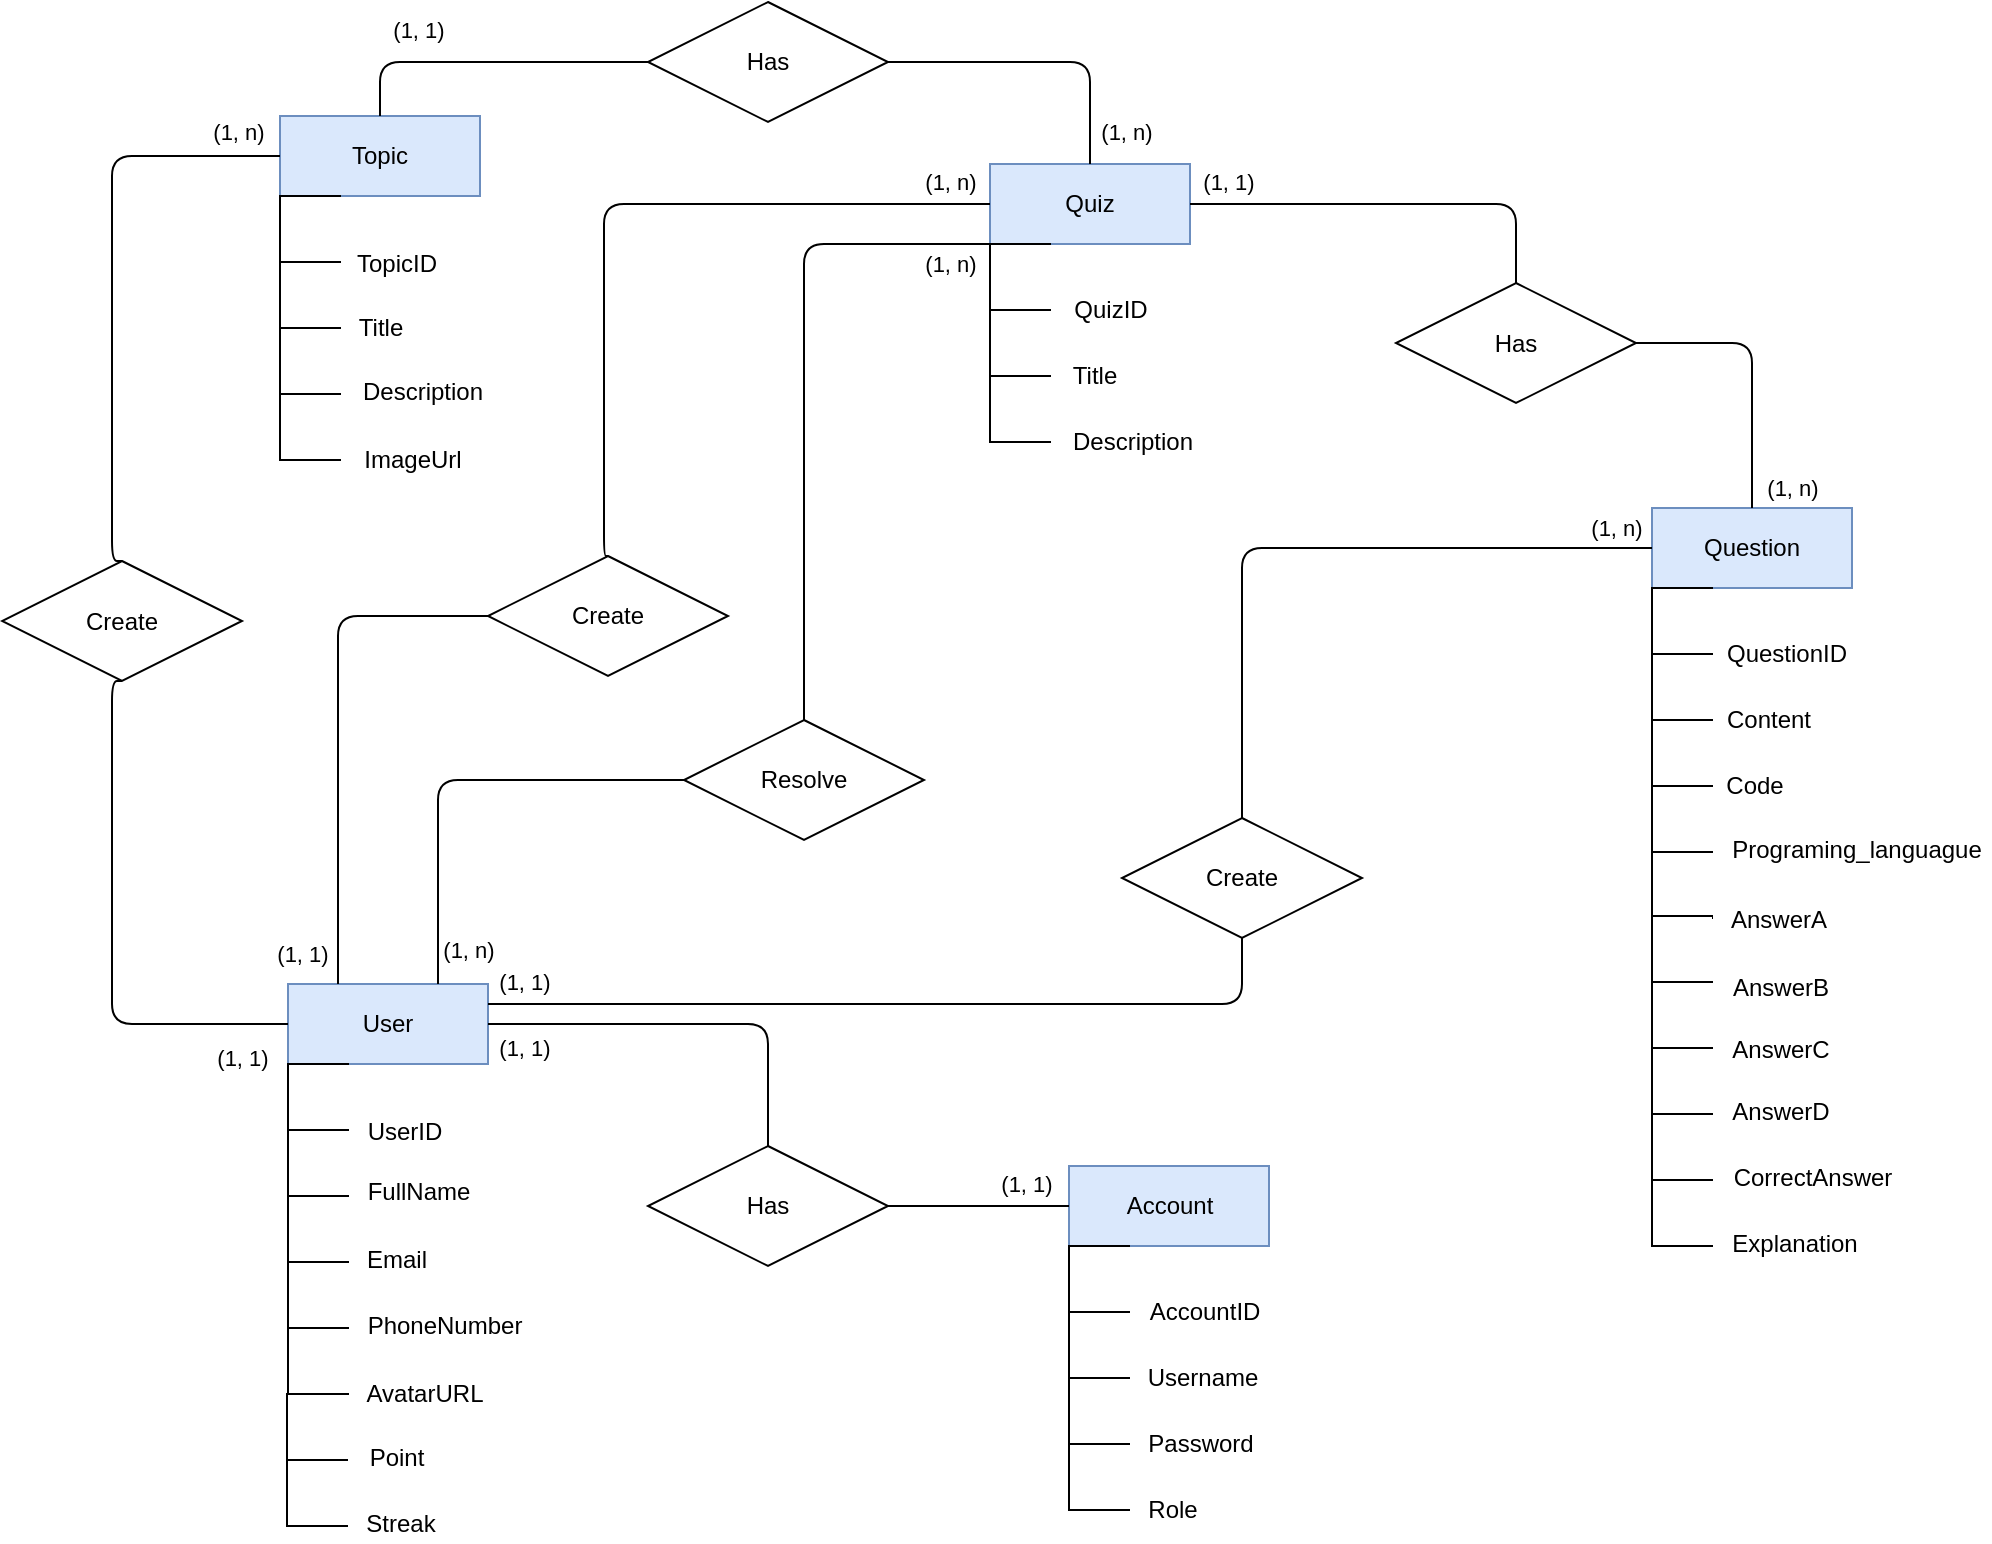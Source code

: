 <mxfile version="14.5.3" type="github">
  <diagram id="zS2Ke8lG-zN17uugovul" name="Page-1">
    <mxGraphModel dx="2226" dy="131" grid="0" gridSize="10" guides="1" tooltips="1" connect="1" arrows="1" fold="1" page="0" pageScale="1" pageWidth="827" pageHeight="1169" math="0" shadow="0">
      <root>
        <mxCell id="0" />
        <mxCell id="1" parent="0" />
        <mxCell id="2FXpOR_JV8casT9oI08A-56" value="Topic" style="whiteSpace=wrap;html=1;align=center;startSize=26;fillColor=#dae8fc;strokeColor=#6c8ebf;" vertex="1" parent="1">
          <mxGeometry x="72" y="947" width="100" height="40" as="geometry" />
        </mxCell>
        <mxCell id="2FXpOR_JV8casT9oI08A-57" value="" style="html=1;dashed=0;whitespace=wrap;shape=partialRectangle;right=0;startSize=26;fillColor=#ffffff;gradientColor=none;" vertex="1" parent="1">
          <mxGeometry x="72" y="987" width="30" height="33" as="geometry" />
        </mxCell>
        <mxCell id="2FXpOR_JV8casT9oI08A-58" value="TopicID" style="text;html=1;resizable=0;autosize=1;align=center;verticalAlign=middle;points=[];fillColor=none;strokeColor=none;startSize=26;fontSize=12;" vertex="1" parent="1">
          <mxGeometry x="105" y="1012" width="50" height="18" as="geometry" />
        </mxCell>
        <mxCell id="2FXpOR_JV8casT9oI08A-59" value="" style="html=1;dashed=0;whitespace=wrap;shape=partialRectangle;right=0;startSize=26;fillColor=#ffffff;gradientColor=none;" vertex="1" parent="1">
          <mxGeometry x="72" y="1020" width="30" height="33" as="geometry" />
        </mxCell>
        <mxCell id="2FXpOR_JV8casT9oI08A-60" value="Title" style="text;html=1;resizable=0;autosize=1;align=center;verticalAlign=middle;points=[];fillColor=none;strokeColor=none;startSize=26;fontSize=12;" vertex="1" parent="1">
          <mxGeometry x="106" y="1044" width="32" height="18" as="geometry" />
        </mxCell>
        <mxCell id="2FXpOR_JV8casT9oI08A-61" value="" style="html=1;dashed=0;whitespace=wrap;shape=partialRectangle;right=0;startSize=26;fillColor=#ffffff;gradientColor=none;" vertex="1" parent="1">
          <mxGeometry x="72" y="1053" width="30" height="33" as="geometry" />
        </mxCell>
        <mxCell id="2FXpOR_JV8casT9oI08A-62" value="Description" style="text;html=1;resizable=0;autosize=1;align=center;verticalAlign=middle;points=[];fillColor=none;strokeColor=none;startSize=26;fontSize=12;" vertex="1" parent="1">
          <mxGeometry x="108" y="1076" width="70" height="18" as="geometry" />
        </mxCell>
        <mxCell id="2FXpOR_JV8casT9oI08A-63" value="" style="html=1;dashed=0;whitespace=wrap;shape=partialRectangle;right=0;startSize=26;fillColor=#ffffff;gradientColor=none;" vertex="1" parent="1">
          <mxGeometry x="72" y="1086" width="30" height="33" as="geometry" />
        </mxCell>
        <mxCell id="2FXpOR_JV8casT9oI08A-64" value="ImageUrl" style="text;html=1;resizable=0;autosize=1;align=center;verticalAlign=middle;points=[];fillColor=none;strokeColor=none;startSize=26;fontSize=12;" vertex="1" parent="1">
          <mxGeometry x="108" y="1110" width="59" height="18" as="geometry" />
        </mxCell>
        <mxCell id="2FXpOR_JV8casT9oI08A-69" value="User" style="whiteSpace=wrap;html=1;align=center;startSize=26;fillColor=#dae8fc;strokeColor=#6c8ebf;" vertex="1" parent="1">
          <mxGeometry x="76" y="1381" width="100" height="40" as="geometry" />
        </mxCell>
        <mxCell id="2FXpOR_JV8casT9oI08A-70" value="" style="html=1;dashed=0;whitespace=wrap;shape=partialRectangle;right=0;startSize=26;fillColor=#ffffff;gradientColor=none;" vertex="1" parent="1">
          <mxGeometry x="76" y="1421" width="30" height="33" as="geometry" />
        </mxCell>
        <mxCell id="2FXpOR_JV8casT9oI08A-71" value="UserID" style="text;html=1;resizable=0;autosize=1;align=center;verticalAlign=middle;points=[];fillColor=none;strokeColor=none;startSize=26;fontSize=12;" vertex="1" parent="1">
          <mxGeometry x="110" y="1446" width="48" height="18" as="geometry" />
        </mxCell>
        <mxCell id="2FXpOR_JV8casT9oI08A-72" value="" style="html=1;dashed=0;whitespace=wrap;shape=partialRectangle;right=0;startSize=26;fillColor=#ffffff;gradientColor=none;" vertex="1" parent="1">
          <mxGeometry x="76" y="1454" width="30" height="33" as="geometry" />
        </mxCell>
        <mxCell id="2FXpOR_JV8casT9oI08A-73" value="FullName" style="text;html=1;resizable=0;autosize=1;align=center;verticalAlign=middle;points=[];fillColor=none;strokeColor=none;startSize=26;fontSize=12;" vertex="1" parent="1">
          <mxGeometry x="110" y="1476" width="61" height="18" as="geometry" />
        </mxCell>
        <mxCell id="2FXpOR_JV8casT9oI08A-74" value="" style="html=1;dashed=0;whitespace=wrap;shape=partialRectangle;right=0;startSize=26;fillColor=#ffffff;gradientColor=none;" vertex="1" parent="1">
          <mxGeometry x="76" y="1487" width="30" height="33" as="geometry" />
        </mxCell>
        <mxCell id="2FXpOR_JV8casT9oI08A-75" value="Email" style="text;html=1;resizable=0;autosize=1;align=center;verticalAlign=middle;points=[];fillColor=none;strokeColor=none;startSize=26;fontSize=12;" vertex="1" parent="1">
          <mxGeometry x="110" y="1510" width="40" height="18" as="geometry" />
        </mxCell>
        <mxCell id="2FXpOR_JV8casT9oI08A-76" value="" style="html=1;dashed=0;whitespace=wrap;shape=partialRectangle;right=0;startSize=26;fillColor=#ffffff;gradientColor=none;" vertex="1" parent="1">
          <mxGeometry x="76" y="1520" width="30" height="33" as="geometry" />
        </mxCell>
        <mxCell id="2FXpOR_JV8casT9oI08A-78" value="" style="html=1;dashed=0;whitespace=wrap;shape=partialRectangle;right=0;startSize=26;fillColor=#ffffff;gradientColor=none;" vertex="1" parent="1">
          <mxGeometry x="76" y="1553" width="30" height="33" as="geometry" />
        </mxCell>
        <mxCell id="2FXpOR_JV8casT9oI08A-79" value="PhoneNumber" style="text;html=1;resizable=0;autosize=1;align=center;verticalAlign=middle;points=[];fillColor=none;strokeColor=none;startSize=26;fontSize=12;" vertex="1" parent="1">
          <mxGeometry x="110" y="1543" width="88" height="18" as="geometry" />
        </mxCell>
        <mxCell id="2FXpOR_JV8casT9oI08A-81" value="AvatarURL" style="text;html=1;resizable=0;autosize=1;align=center;verticalAlign=middle;points=[];fillColor=none;strokeColor=none;startSize=26;fontSize=12;" vertex="1" parent="1">
          <mxGeometry x="110" y="1577" width="68" height="18" as="geometry" />
        </mxCell>
        <mxCell id="2FXpOR_JV8casT9oI08A-84" value="Account" style="whiteSpace=wrap;html=1;align=center;startSize=26;fillColor=#dae8fc;strokeColor=#6c8ebf;" vertex="1" parent="1">
          <mxGeometry x="466.5" y="1472" width="100" height="40" as="geometry" />
        </mxCell>
        <mxCell id="2FXpOR_JV8casT9oI08A-85" value="" style="html=1;dashed=0;whitespace=wrap;shape=partialRectangle;right=0;startSize=26;fillColor=#ffffff;gradientColor=none;" vertex="1" parent="1">
          <mxGeometry x="466.5" y="1512" width="30" height="33" as="geometry" />
        </mxCell>
        <mxCell id="2FXpOR_JV8casT9oI08A-86" value="AccountID" style="text;html=1;resizable=0;autosize=1;align=center;verticalAlign=middle;points=[];fillColor=none;strokeColor=none;startSize=26;fontSize=12;" vertex="1" parent="1">
          <mxGeometry x="501" y="1536" width="65" height="18" as="geometry" />
        </mxCell>
        <mxCell id="2FXpOR_JV8casT9oI08A-87" value="" style="html=1;dashed=0;whitespace=wrap;shape=partialRectangle;right=0;startSize=26;fillColor=#ffffff;gradientColor=none;" vertex="1" parent="1">
          <mxGeometry x="466.5" y="1545" width="30" height="33" as="geometry" />
        </mxCell>
        <mxCell id="2FXpOR_JV8casT9oI08A-88" value="Username" style="text;html=1;resizable=0;autosize=1;align=center;verticalAlign=middle;points=[];fillColor=none;strokeColor=none;startSize=26;fontSize=12;" vertex="1" parent="1">
          <mxGeometry x="500.5" y="1569" width="65" height="18" as="geometry" />
        </mxCell>
        <mxCell id="2FXpOR_JV8casT9oI08A-89" value="" style="html=1;dashed=0;whitespace=wrap;shape=partialRectangle;right=0;startSize=26;fillColor=#ffffff;gradientColor=none;" vertex="1" parent="1">
          <mxGeometry x="466.5" y="1578" width="30" height="33" as="geometry" />
        </mxCell>
        <mxCell id="2FXpOR_JV8casT9oI08A-90" value="Password" style="text;html=1;resizable=0;autosize=1;align=center;verticalAlign=middle;points=[];fillColor=none;strokeColor=none;startSize=26;fontSize=12;" vertex="1" parent="1">
          <mxGeometry x="500.5" y="1602" width="63" height="18" as="geometry" />
        </mxCell>
        <mxCell id="2FXpOR_JV8casT9oI08A-91" value="" style="html=1;dashed=0;whitespace=wrap;shape=partialRectangle;right=0;startSize=26;fillColor=#ffffff;gradientColor=none;" vertex="1" parent="1">
          <mxGeometry x="466.5" y="1611" width="30" height="33" as="geometry" />
        </mxCell>
        <mxCell id="2FXpOR_JV8casT9oI08A-93" value="Role" style="text;html=1;resizable=0;autosize=1;align=center;verticalAlign=middle;points=[];fillColor=none;strokeColor=none;startSize=26;fontSize=12;" vertex="1" parent="1">
          <mxGeometry x="500.5" y="1635" width="35" height="18" as="geometry" />
        </mxCell>
        <mxCell id="2FXpOR_JV8casT9oI08A-95" value="Quiz" style="whiteSpace=wrap;html=1;align=center;startSize=26;fillColor=#dae8fc;strokeColor=#6c8ebf;" vertex="1" parent="1">
          <mxGeometry x="427" y="971" width="100" height="40" as="geometry" />
        </mxCell>
        <mxCell id="2FXpOR_JV8casT9oI08A-96" value="" style="html=1;dashed=0;whitespace=wrap;shape=partialRectangle;right=0;startSize=26;fillColor=#ffffff;gradientColor=none;" vertex="1" parent="1">
          <mxGeometry x="427" y="1011" width="30" height="33" as="geometry" />
        </mxCell>
        <mxCell id="2FXpOR_JV8casT9oI08A-97" value="QuizID" style="text;html=1;resizable=0;autosize=1;align=center;verticalAlign=middle;points=[];fillColor=none;strokeColor=none;startSize=26;fontSize=12;" vertex="1" parent="1">
          <mxGeometry x="463" y="1035" width="47" height="18" as="geometry" />
        </mxCell>
        <mxCell id="2FXpOR_JV8casT9oI08A-98" value="" style="html=1;dashed=0;whitespace=wrap;shape=partialRectangle;right=0;startSize=26;fillColor=#ffffff;gradientColor=none;" vertex="1" parent="1">
          <mxGeometry x="427" y="1044" width="30" height="33" as="geometry" />
        </mxCell>
        <mxCell id="2FXpOR_JV8casT9oI08A-99" value="Title" style="text;html=1;resizable=0;autosize=1;align=center;verticalAlign=middle;points=[];fillColor=none;strokeColor=none;startSize=26;fontSize=12;" vertex="1" parent="1">
          <mxGeometry x="463" y="1068" width="32" height="18" as="geometry" />
        </mxCell>
        <mxCell id="2FXpOR_JV8casT9oI08A-100" value="" style="html=1;dashed=0;whitespace=wrap;shape=partialRectangle;right=0;startSize=26;fillColor=#ffffff;gradientColor=none;" vertex="1" parent="1">
          <mxGeometry x="427" y="1077" width="30" height="33" as="geometry" />
        </mxCell>
        <mxCell id="2FXpOR_JV8casT9oI08A-101" value="Description" style="text;html=1;resizable=0;autosize=1;align=center;verticalAlign=middle;points=[];fillColor=none;strokeColor=none;startSize=26;fontSize=12;" vertex="1" parent="1">
          <mxGeometry x="463" y="1101" width="70" height="18" as="geometry" />
        </mxCell>
        <mxCell id="2FXpOR_JV8casT9oI08A-104" value="Question" style="whiteSpace=wrap;html=1;align=center;startSize=26;fillColor=#dae8fc;strokeColor=#6c8ebf;" vertex="1" parent="1">
          <mxGeometry x="758" y="1143" width="100" height="40" as="geometry" />
        </mxCell>
        <mxCell id="2FXpOR_JV8casT9oI08A-105" value="" style="html=1;dashed=0;whitespace=wrap;shape=partialRectangle;right=0;startSize=26;fillColor=#ffffff;gradientColor=none;" vertex="1" parent="1">
          <mxGeometry x="758" y="1183" width="30" height="33" as="geometry" />
        </mxCell>
        <mxCell id="2FXpOR_JV8casT9oI08A-106" value="QuestionID" style="text;html=1;resizable=0;autosize=1;align=center;verticalAlign=middle;points=[];fillColor=none;strokeColor=none;startSize=26;fontSize=12;" vertex="1" parent="1">
          <mxGeometry x="790" y="1207" width="70" height="18" as="geometry" />
        </mxCell>
        <mxCell id="2FXpOR_JV8casT9oI08A-107" value="" style="html=1;dashed=0;whitespace=wrap;shape=partialRectangle;right=0;startSize=26;fillColor=#ffffff;gradientColor=none;" vertex="1" parent="1">
          <mxGeometry x="758" y="1216" width="30" height="33" as="geometry" />
        </mxCell>
        <mxCell id="2FXpOR_JV8casT9oI08A-108" value="Content" style="text;html=1;resizable=0;autosize=1;align=center;verticalAlign=middle;points=[];fillColor=none;strokeColor=none;startSize=26;fontSize=12;" vertex="1" parent="1">
          <mxGeometry x="790" y="1240" width="52" height="18" as="geometry" />
        </mxCell>
        <mxCell id="2FXpOR_JV8casT9oI08A-109" value="" style="html=1;dashed=0;whitespace=wrap;shape=partialRectangle;right=0;startSize=26;fillColor=#ffffff;gradientColor=none;" vertex="1" parent="1">
          <mxGeometry x="758" y="1249" width="30" height="33" as="geometry" />
        </mxCell>
        <mxCell id="2FXpOR_JV8casT9oI08A-110" value="Code" style="text;html=1;resizable=0;autosize=1;align=center;verticalAlign=middle;points=[];fillColor=none;strokeColor=none;startSize=26;fontSize=12;" vertex="1" parent="1">
          <mxGeometry x="789" y="1273" width="39" height="18" as="geometry" />
        </mxCell>
        <mxCell id="2FXpOR_JV8casT9oI08A-111" value="" style="html=1;dashed=0;whitespace=wrap;shape=partialRectangle;right=0;startSize=26;fillColor=#ffffff;gradientColor=none;" vertex="1" parent="1">
          <mxGeometry x="758" y="1282" width="30" height="33" as="geometry" />
        </mxCell>
        <mxCell id="2FXpOR_JV8casT9oI08A-112" value="" style="html=1;dashed=0;whitespace=wrap;shape=partialRectangle;right=0;startSize=26;fillColor=#ffffff;gradientColor=none;" vertex="1" parent="1">
          <mxGeometry x="758" y="1315" width="30" height="33" as="geometry" />
        </mxCell>
        <mxCell id="2FXpOR_JV8casT9oI08A-113" value="Programing_languague" style="text;html=1;resizable=0;autosize=1;align=center;verticalAlign=middle;points=[];fillColor=none;strokeColor=none;startSize=26;fontSize=12;" vertex="1" parent="1">
          <mxGeometry x="792" y="1305" width="135" height="18" as="geometry" />
        </mxCell>
        <mxCell id="2FXpOR_JV8casT9oI08A-115" value="AnswerA" style="text;html=1;resizable=0;autosize=1;align=center;verticalAlign=middle;points=[];fillColor=none;strokeColor=none;startSize=26;fontSize=12;" vertex="1" parent="1">
          <mxGeometry x="792" y="1340" width="58" height="18" as="geometry" />
        </mxCell>
        <mxCell id="2FXpOR_JV8casT9oI08A-116" value="" style="html=1;dashed=0;whitespace=wrap;shape=partialRectangle;right=0;startSize=26;fillColor=#ffffff;gradientColor=none;" vertex="1" parent="1">
          <mxGeometry x="758" y="1347" width="30" height="33" as="geometry" />
        </mxCell>
        <mxCell id="2FXpOR_JV8casT9oI08A-117" value="AnswerB" style="text;html=1;resizable=0;autosize=1;align=center;verticalAlign=middle;points=[];fillColor=none;strokeColor=none;startSize=26;fontSize=12;" vertex="1" parent="1">
          <mxGeometry x="793" y="1374" width="58" height="18" as="geometry" />
        </mxCell>
        <mxCell id="2FXpOR_JV8casT9oI08A-118" value="" style="html=1;dashed=0;whitespace=wrap;shape=partialRectangle;right=0;startSize=26;fillColor=#ffffff;gradientColor=none;" vertex="1" parent="1">
          <mxGeometry x="758" y="1380" width="30" height="33" as="geometry" />
        </mxCell>
        <mxCell id="2FXpOR_JV8casT9oI08A-119" value="AnswerC" style="text;html=1;resizable=0;autosize=1;align=center;verticalAlign=middle;points=[];fillColor=none;strokeColor=none;startSize=26;fontSize=12;" vertex="1" parent="1">
          <mxGeometry x="792" y="1405" width="59" height="18" as="geometry" />
        </mxCell>
        <mxCell id="2FXpOR_JV8casT9oI08A-120" value="" style="html=1;dashed=0;whitespace=wrap;shape=partialRectangle;right=0;startSize=26;fillColor=#ffffff;gradientColor=none;" vertex="1" parent="1">
          <mxGeometry x="758" y="1413" width="30" height="33" as="geometry" />
        </mxCell>
        <mxCell id="2FXpOR_JV8casT9oI08A-121" value="" style="html=1;dashed=0;whitespace=wrap;shape=partialRectangle;right=0;startSize=26;fillColor=#ffffff;gradientColor=none;" vertex="1" parent="1">
          <mxGeometry x="758" y="1446" width="30" height="33" as="geometry" />
        </mxCell>
        <mxCell id="2FXpOR_JV8casT9oI08A-122" value="AnswerD" style="text;html=1;resizable=0;autosize=1;align=center;verticalAlign=middle;points=[];fillColor=none;strokeColor=none;startSize=26;fontSize=12;" vertex="1" parent="1">
          <mxGeometry x="792" y="1436" width="59" height="18" as="geometry" />
        </mxCell>
        <mxCell id="2FXpOR_JV8casT9oI08A-123" value="CorrectAnswer" style="text;html=1;resizable=0;autosize=1;align=center;verticalAlign=middle;points=[];fillColor=none;strokeColor=none;startSize=26;fontSize=12;" vertex="1" parent="1">
          <mxGeometry x="793" y="1469" width="89" height="18" as="geometry" />
        </mxCell>
        <mxCell id="2FXpOR_JV8casT9oI08A-124" value="" style="html=1;dashed=0;whitespace=wrap;shape=partialRectangle;right=0;startSize=26;fillColor=#ffffff;gradientColor=none;" vertex="1" parent="1">
          <mxGeometry x="758" y="1479" width="30" height="33" as="geometry" />
        </mxCell>
        <mxCell id="2FXpOR_JV8casT9oI08A-126" value="Explanation" style="text;html=1;resizable=0;autosize=1;align=center;verticalAlign=middle;points=[];fillColor=none;strokeColor=none;startSize=26;fontSize=12;" vertex="1" parent="1">
          <mxGeometry x="793" y="1502" width="72" height="18" as="geometry" />
        </mxCell>
        <mxCell id="2FXpOR_JV8casT9oI08A-127" value="Has" style="shape=rhombus;perimeter=rhombusPerimeter;whiteSpace=wrap;html=1;align=center;startSize=26;fillColor=#ffffff;gradientColor=none;" vertex="1" parent="1">
          <mxGeometry x="256" y="890" width="120" height="60" as="geometry" />
        </mxCell>
        <mxCell id="2FXpOR_JV8casT9oI08A-128" value="Create" style="shape=rhombus;perimeter=rhombusPerimeter;whiteSpace=wrap;html=1;align=center;startSize=26;fillColor=#ffffff;gradientColor=none;" vertex="1" parent="1">
          <mxGeometry x="-67" y="1169.5" width="120" height="60" as="geometry" />
        </mxCell>
        <mxCell id="2FXpOR_JV8casT9oI08A-129" value="Create" style="shape=rhombus;perimeter=rhombusPerimeter;whiteSpace=wrap;html=1;align=center;startSize=26;fillColor=#ffffff;gradientColor=none;" vertex="1" parent="1">
          <mxGeometry x="176" y="1167" width="120" height="60" as="geometry" />
        </mxCell>
        <mxCell id="2FXpOR_JV8casT9oI08A-130" value="Has" style="shape=rhombus;perimeter=rhombusPerimeter;whiteSpace=wrap;html=1;align=center;startSize=26;fillColor=#ffffff;gradientColor=none;" vertex="1" parent="1">
          <mxGeometry x="256" y="1462" width="120" height="60" as="geometry" />
        </mxCell>
        <mxCell id="2FXpOR_JV8casT9oI08A-131" value="Create" style="shape=rhombus;perimeter=rhombusPerimeter;whiteSpace=wrap;html=1;align=center;startSize=26;fillColor=#ffffff;gradientColor=none;" vertex="1" parent="1">
          <mxGeometry x="493" y="1298" width="120" height="60" as="geometry" />
        </mxCell>
        <mxCell id="2FXpOR_JV8casT9oI08A-132" value="Has" style="shape=rhombus;perimeter=rhombusPerimeter;whiteSpace=wrap;html=1;align=center;startSize=26;fillColor=#ffffff;gradientColor=none;" vertex="1" parent="1">
          <mxGeometry x="630" y="1030.5" width="120" height="60" as="geometry" />
        </mxCell>
        <mxCell id="2FXpOR_JV8casT9oI08A-133" value="" style="endArrow=none;html=1;exitX=0.5;exitY=0;exitDx=0;exitDy=0;entryX=0;entryY=0.5;entryDx=0;entryDy=0;edgeStyle=elbowEdgeStyle;" edge="1" parent="1" source="2FXpOR_JV8casT9oI08A-129" target="2FXpOR_JV8casT9oI08A-95">
          <mxGeometry width="50" height="50" relative="1" as="geometry">
            <mxPoint x="386" y="1204" as="sourcePoint" />
            <mxPoint x="436" y="1154" as="targetPoint" />
            <Array as="points">
              <mxPoint x="234" y="1075" />
            </Array>
          </mxGeometry>
        </mxCell>
        <mxCell id="2FXpOR_JV8casT9oI08A-134" value="" style="endArrow=none;html=1;exitX=0.5;exitY=0;exitDx=0;exitDy=0;entryX=0;entryY=1;entryDx=0;entryDy=0;edgeStyle=elbowEdgeStyle;" edge="1" parent="1" source="2FXpOR_JV8casT9oI08A-141" target="2FXpOR_JV8casT9oI08A-95">
          <mxGeometry width="50" height="50" relative="1" as="geometry">
            <mxPoint x="380" y="1198" as="sourcePoint" />
            <mxPoint x="430" y="1148" as="targetPoint" />
            <Array as="points">
              <mxPoint x="334" y="1120" />
            </Array>
          </mxGeometry>
        </mxCell>
        <mxCell id="2FXpOR_JV8casT9oI08A-135" value="" style="endArrow=none;html=1;exitX=0.75;exitY=0;exitDx=0;exitDy=0;entryX=0;entryY=0.5;entryDx=0;entryDy=0;edgeStyle=elbowEdgeStyle;" edge="1" parent="1" source="2FXpOR_JV8casT9oI08A-69" target="2FXpOR_JV8casT9oI08A-141">
          <mxGeometry width="50" height="50" relative="1" as="geometry">
            <mxPoint x="425" y="1258" as="sourcePoint" />
            <mxPoint x="215" y="1275" as="targetPoint" />
            <Array as="points">
              <mxPoint x="151" y="1328" />
            </Array>
          </mxGeometry>
        </mxCell>
        <mxCell id="2FXpOR_JV8casT9oI08A-136" value="" style="endArrow=none;html=1;entryX=1;entryY=0.5;entryDx=0;entryDy=0;exitX=0.5;exitY=0;exitDx=0;exitDy=0;edgeStyle=elbowEdgeStyle;" edge="1" parent="1" source="2FXpOR_JV8casT9oI08A-95" target="2FXpOR_JV8casT9oI08A-127">
          <mxGeometry width="50" height="50" relative="1" as="geometry">
            <mxPoint x="277" y="1064" as="sourcePoint" />
            <mxPoint x="327" y="1014" as="targetPoint" />
            <Array as="points">
              <mxPoint x="477" y="945" />
            </Array>
          </mxGeometry>
        </mxCell>
        <mxCell id="2FXpOR_JV8casT9oI08A-137" value="" style="endArrow=none;html=1;exitX=0.5;exitY=0;exitDx=0;exitDy=0;entryX=0;entryY=0.5;entryDx=0;entryDy=0;edgeStyle=elbowEdgeStyle;" edge="1" parent="1" source="2FXpOR_JV8casT9oI08A-56" target="2FXpOR_JV8casT9oI08A-127">
          <mxGeometry width="50" height="50" relative="1" as="geometry">
            <mxPoint x="234" y="1112" as="sourcePoint" />
            <mxPoint x="284" y="1062" as="targetPoint" />
            <Array as="points">
              <mxPoint x="122" y="929" />
            </Array>
          </mxGeometry>
        </mxCell>
        <mxCell id="2FXpOR_JV8casT9oI08A-138" value="" style="endArrow=none;html=1;exitX=0;exitY=0.5;exitDx=0;exitDy=0;entryX=0.25;entryY=0;entryDx=0;entryDy=0;edgeStyle=elbowEdgeStyle;" edge="1" parent="1" source="2FXpOR_JV8casT9oI08A-129" target="2FXpOR_JV8casT9oI08A-69">
          <mxGeometry width="50" height="50" relative="1" as="geometry">
            <mxPoint x="209" y="1171" as="sourcePoint" />
            <mxPoint x="259" y="1121" as="targetPoint" />
            <Array as="points">
              <mxPoint x="101" y="1292" />
            </Array>
          </mxGeometry>
        </mxCell>
        <mxCell id="2FXpOR_JV8casT9oI08A-139" value="" style="endArrow=none;html=1;exitX=0.5;exitY=1;exitDx=0;exitDy=0;entryX=0;entryY=0.5;entryDx=0;entryDy=0;edgeStyle=elbowEdgeStyle;" edge="1" parent="1" source="2FXpOR_JV8casT9oI08A-128" target="2FXpOR_JV8casT9oI08A-69">
          <mxGeometry width="50" height="50" relative="1" as="geometry">
            <mxPoint x="152" y="1203" as="sourcePoint" />
            <mxPoint x="202" y="1153" as="targetPoint" />
            <Array as="points">
              <mxPoint x="-12" y="1329" />
            </Array>
          </mxGeometry>
        </mxCell>
        <mxCell id="2FXpOR_JV8casT9oI08A-140" value="" style="endArrow=none;html=1;exitX=0.5;exitY=0;exitDx=0;exitDy=0;entryX=0;entryY=0.5;entryDx=0;entryDy=0;edgeStyle=elbowEdgeStyle;" edge="1" parent="1" source="2FXpOR_JV8casT9oI08A-128" target="2FXpOR_JV8casT9oI08A-56">
          <mxGeometry width="50" height="50" relative="1" as="geometry">
            <mxPoint x="76" y="1233" as="sourcePoint" />
            <mxPoint x="126" y="1183" as="targetPoint" />
            <Array as="points">
              <mxPoint x="-12" y="1089" />
            </Array>
          </mxGeometry>
        </mxCell>
        <mxCell id="2FXpOR_JV8casT9oI08A-141" value="Resolve" style="shape=rhombus;perimeter=rhombusPerimeter;whiteSpace=wrap;html=1;align=center;startSize=26;fillColor=#ffffff;gradientColor=none;" vertex="1" parent="1">
          <mxGeometry x="274" y="1249" width="120" height="60" as="geometry" />
        </mxCell>
        <mxCell id="2FXpOR_JV8casT9oI08A-142" value="" style="endArrow=none;html=1;entryX=0;entryY=0.5;entryDx=0;entryDy=0;exitX=0.5;exitY=0;exitDx=0;exitDy=0;edgeStyle=elbowEdgeStyle;" edge="1" parent="1" source="2FXpOR_JV8casT9oI08A-131" target="2FXpOR_JV8casT9oI08A-104">
          <mxGeometry width="50" height="50" relative="1" as="geometry">
            <mxPoint x="326" y="1131" as="sourcePoint" />
            <mxPoint x="376" y="1081" as="targetPoint" />
            <Array as="points">
              <mxPoint x="553" y="1236" />
            </Array>
          </mxGeometry>
        </mxCell>
        <mxCell id="2FXpOR_JV8casT9oI08A-143" value="" style="endArrow=none;html=1;exitX=1;exitY=0.5;exitDx=0;exitDy=0;entryX=0.5;entryY=0;entryDx=0;entryDy=0;edgeStyle=elbowEdgeStyle;" edge="1" parent="1" source="2FXpOR_JV8casT9oI08A-132" target="2FXpOR_JV8casT9oI08A-104">
          <mxGeometry width="50" height="50" relative="1" as="geometry">
            <mxPoint x="481" y="1257.5" as="sourcePoint" />
            <mxPoint x="531" y="1207.5" as="targetPoint" />
            <Array as="points">
              <mxPoint x="808" y="1099" />
            </Array>
          </mxGeometry>
        </mxCell>
        <mxCell id="2FXpOR_JV8casT9oI08A-144" value="" style="endArrow=none;html=1;exitX=1;exitY=0.5;exitDx=0;exitDy=0;entryX=0.5;entryY=0;entryDx=0;entryDy=0;edgeStyle=elbowEdgeStyle;" edge="1" parent="1" source="2FXpOR_JV8casT9oI08A-95" target="2FXpOR_JV8casT9oI08A-132">
          <mxGeometry width="50" height="50" relative="1" as="geometry">
            <mxPoint x="510" y="1188" as="sourcePoint" />
            <mxPoint x="560" y="1138" as="targetPoint" />
            <Array as="points">
              <mxPoint x="690" y="1015" />
              <mxPoint x="685" y="1010" />
              <mxPoint x="656" y="1011" />
            </Array>
          </mxGeometry>
        </mxCell>
        <mxCell id="2FXpOR_JV8casT9oI08A-145" value="" style="endArrow=none;html=1;exitX=1;exitY=0.25;exitDx=0;exitDy=0;entryX=0.5;entryY=1;entryDx=0;entryDy=0;edgeStyle=elbowEdgeStyle;" edge="1" parent="1" source="2FXpOR_JV8casT9oI08A-69" target="2FXpOR_JV8casT9oI08A-131">
          <mxGeometry width="50" height="50" relative="1" as="geometry">
            <mxPoint x="401" y="1368" as="sourcePoint" />
            <mxPoint x="451" y="1318" as="targetPoint" />
            <Array as="points">
              <mxPoint x="553" y="1384" />
            </Array>
          </mxGeometry>
        </mxCell>
        <mxCell id="2FXpOR_JV8casT9oI08A-147" value="" style="endArrow=none;html=1;exitX=1;exitY=0.5;exitDx=0;exitDy=0;entryX=0.5;entryY=0;entryDx=0;entryDy=0;edgeStyle=elbowEdgeStyle;" edge="1" parent="1" source="2FXpOR_JV8casT9oI08A-69" target="2FXpOR_JV8casT9oI08A-130">
          <mxGeometry width="50" height="50" relative="1" as="geometry">
            <mxPoint x="282" y="1514" as="sourcePoint" />
            <mxPoint x="332" y="1464" as="targetPoint" />
            <Array as="points">
              <mxPoint x="316" y="1413" />
            </Array>
          </mxGeometry>
        </mxCell>
        <mxCell id="2FXpOR_JV8casT9oI08A-149" value="" style="html=1;dashed=0;whitespace=wrap;shape=partialRectangle;right=0;startSize=26;fillColor=#ffffff;gradientColor=none;" vertex="1" parent="1">
          <mxGeometry x="75.5" y="1586" width="30" height="33" as="geometry" />
        </mxCell>
        <mxCell id="2FXpOR_JV8casT9oI08A-150" value="Point" style="text;html=1;resizable=0;autosize=1;align=center;verticalAlign=middle;points=[];fillColor=none;strokeColor=none;startSize=26;fontSize=12;" vertex="1" parent="1">
          <mxGeometry x="111.5" y="1609" width="37" height="18" as="geometry" />
        </mxCell>
        <mxCell id="2FXpOR_JV8casT9oI08A-151" value="" style="html=1;dashed=0;whitespace=wrap;shape=partialRectangle;right=0;startSize=26;fillColor=#ffffff;gradientColor=none;" vertex="1" parent="1">
          <mxGeometry x="75.5" y="1619" width="30" height="33" as="geometry" />
        </mxCell>
        <mxCell id="2FXpOR_JV8casT9oI08A-153" value="Streak" style="text;html=1;resizable=0;autosize=1;align=center;verticalAlign=middle;points=[];fillColor=none;strokeColor=none;startSize=26;fontSize=12;" vertex="1" parent="1">
          <mxGeometry x="110" y="1642" width="44" height="18" as="geometry" />
        </mxCell>
        <mxCell id="2FXpOR_JV8casT9oI08A-155" value="(1, 1)" style="edgeLabel;html=1;align=center;verticalAlign=middle;resizable=0;points=[];" vertex="1" connectable="0" parent="1">
          <mxGeometry x="140.501" y="904" as="geometry" />
        </mxCell>
        <mxCell id="2FXpOR_JV8casT9oI08A-157" value="(1, n)" style="edgeLabel;html=1;align=center;verticalAlign=middle;resizable=0;points=[];" vertex="1" connectable="0" parent="1">
          <mxGeometry x="495.001" y="955" as="geometry" />
        </mxCell>
        <mxCell id="2FXpOR_JV8casT9oI08A-158" value="(1, n)" style="edgeLabel;html=1;align=center;verticalAlign=middle;resizable=0;points=[];" vertex="1" connectable="0" parent="1">
          <mxGeometry x="51.001" y="955" as="geometry" />
        </mxCell>
        <mxCell id="2FXpOR_JV8casT9oI08A-159" value="(1, 1)" style="edgeLabel;html=1;align=center;verticalAlign=middle;resizable=0;points=[];" vertex="1" connectable="0" parent="1">
          <mxGeometry x="546.001" y="980" as="geometry" />
        </mxCell>
        <mxCell id="2FXpOR_JV8casT9oI08A-160" value="(1, n)" style="edgeLabel;html=1;align=center;verticalAlign=middle;resizable=0;points=[];" vertex="1" connectable="0" parent="1">
          <mxGeometry x="407.001" y="980" as="geometry" />
        </mxCell>
        <mxCell id="2FXpOR_JV8casT9oI08A-161" value="(1, n)" style="edgeLabel;html=1;align=center;verticalAlign=middle;resizable=0;points=[];" vertex="1" connectable="0" parent="1">
          <mxGeometry x="407.001" y="1021" as="geometry" />
        </mxCell>
        <mxCell id="2FXpOR_JV8casT9oI08A-162" value="(1, n)" style="edgeLabel;html=1;align=center;verticalAlign=middle;resizable=0;points=[];" vertex="1" connectable="0" parent="1">
          <mxGeometry x="828.001" y="1133" as="geometry" />
        </mxCell>
        <mxCell id="2FXpOR_JV8casT9oI08A-163" value="(1, n)" style="edgeLabel;html=1;align=center;verticalAlign=middle;resizable=0;points=[];" vertex="1" connectable="0" parent="1">
          <mxGeometry x="746.001" y="1151" as="geometry">
            <mxPoint x="-6" y="2" as="offset" />
          </mxGeometry>
        </mxCell>
        <mxCell id="2FXpOR_JV8casT9oI08A-164" value="(1, 1)" style="edgeLabel;html=1;align=center;verticalAlign=middle;resizable=0;points=[];" vertex="1" connectable="0" parent="1">
          <mxGeometry x="444.501" y="1481" as="geometry" />
        </mxCell>
        <mxCell id="2FXpOR_JV8casT9oI08A-165" value="(1, 1)" style="edgeLabel;html=1;align=center;verticalAlign=middle;resizable=0;points=[];" vertex="1" connectable="0" parent="1">
          <mxGeometry x="194.001" y="1413" as="geometry" />
        </mxCell>
        <mxCell id="2FXpOR_JV8casT9oI08A-166" value="(1, 1)" style="edgeLabel;html=1;align=center;verticalAlign=middle;resizable=0;points=[];" vertex="1" connectable="0" parent="1">
          <mxGeometry x="194.001" y="1380" as="geometry" />
        </mxCell>
        <mxCell id="2FXpOR_JV8casT9oI08A-167" value="(1, n)" style="edgeLabel;html=1;align=center;verticalAlign=middle;resizable=0;points=[];" vertex="1" connectable="0" parent="1">
          <mxGeometry x="166.001" y="1363.5" as="geometry" />
        </mxCell>
        <mxCell id="2FXpOR_JV8casT9oI08A-168" value="(1, 1)" style="edgeLabel;html=1;align=center;verticalAlign=middle;resizable=0;points=[];" vertex="1" connectable="0" parent="1">
          <mxGeometry x="83.001" y="1366" as="geometry" />
        </mxCell>
        <mxCell id="2FXpOR_JV8casT9oI08A-169" value="(1, 1)" style="edgeLabel;html=1;align=center;verticalAlign=middle;resizable=0;points=[];" vertex="1" connectable="0" parent="1">
          <mxGeometry x="53.001" y="1418" as="geometry" />
        </mxCell>
        <mxCell id="2FXpOR_JV8casT9oI08A-170" value="" style="endArrow=none;html=1;exitX=1;exitY=0.5;exitDx=0;exitDy=0;entryX=0;entryY=0.5;entryDx=0;entryDy=0;" edge="1" parent="1" source="2FXpOR_JV8casT9oI08A-130" target="2FXpOR_JV8casT9oI08A-84">
          <mxGeometry width="50" height="50" relative="1" as="geometry">
            <mxPoint x="342" y="1557" as="sourcePoint" />
            <mxPoint x="392" y="1507" as="targetPoint" />
          </mxGeometry>
        </mxCell>
      </root>
    </mxGraphModel>
  </diagram>
</mxfile>
